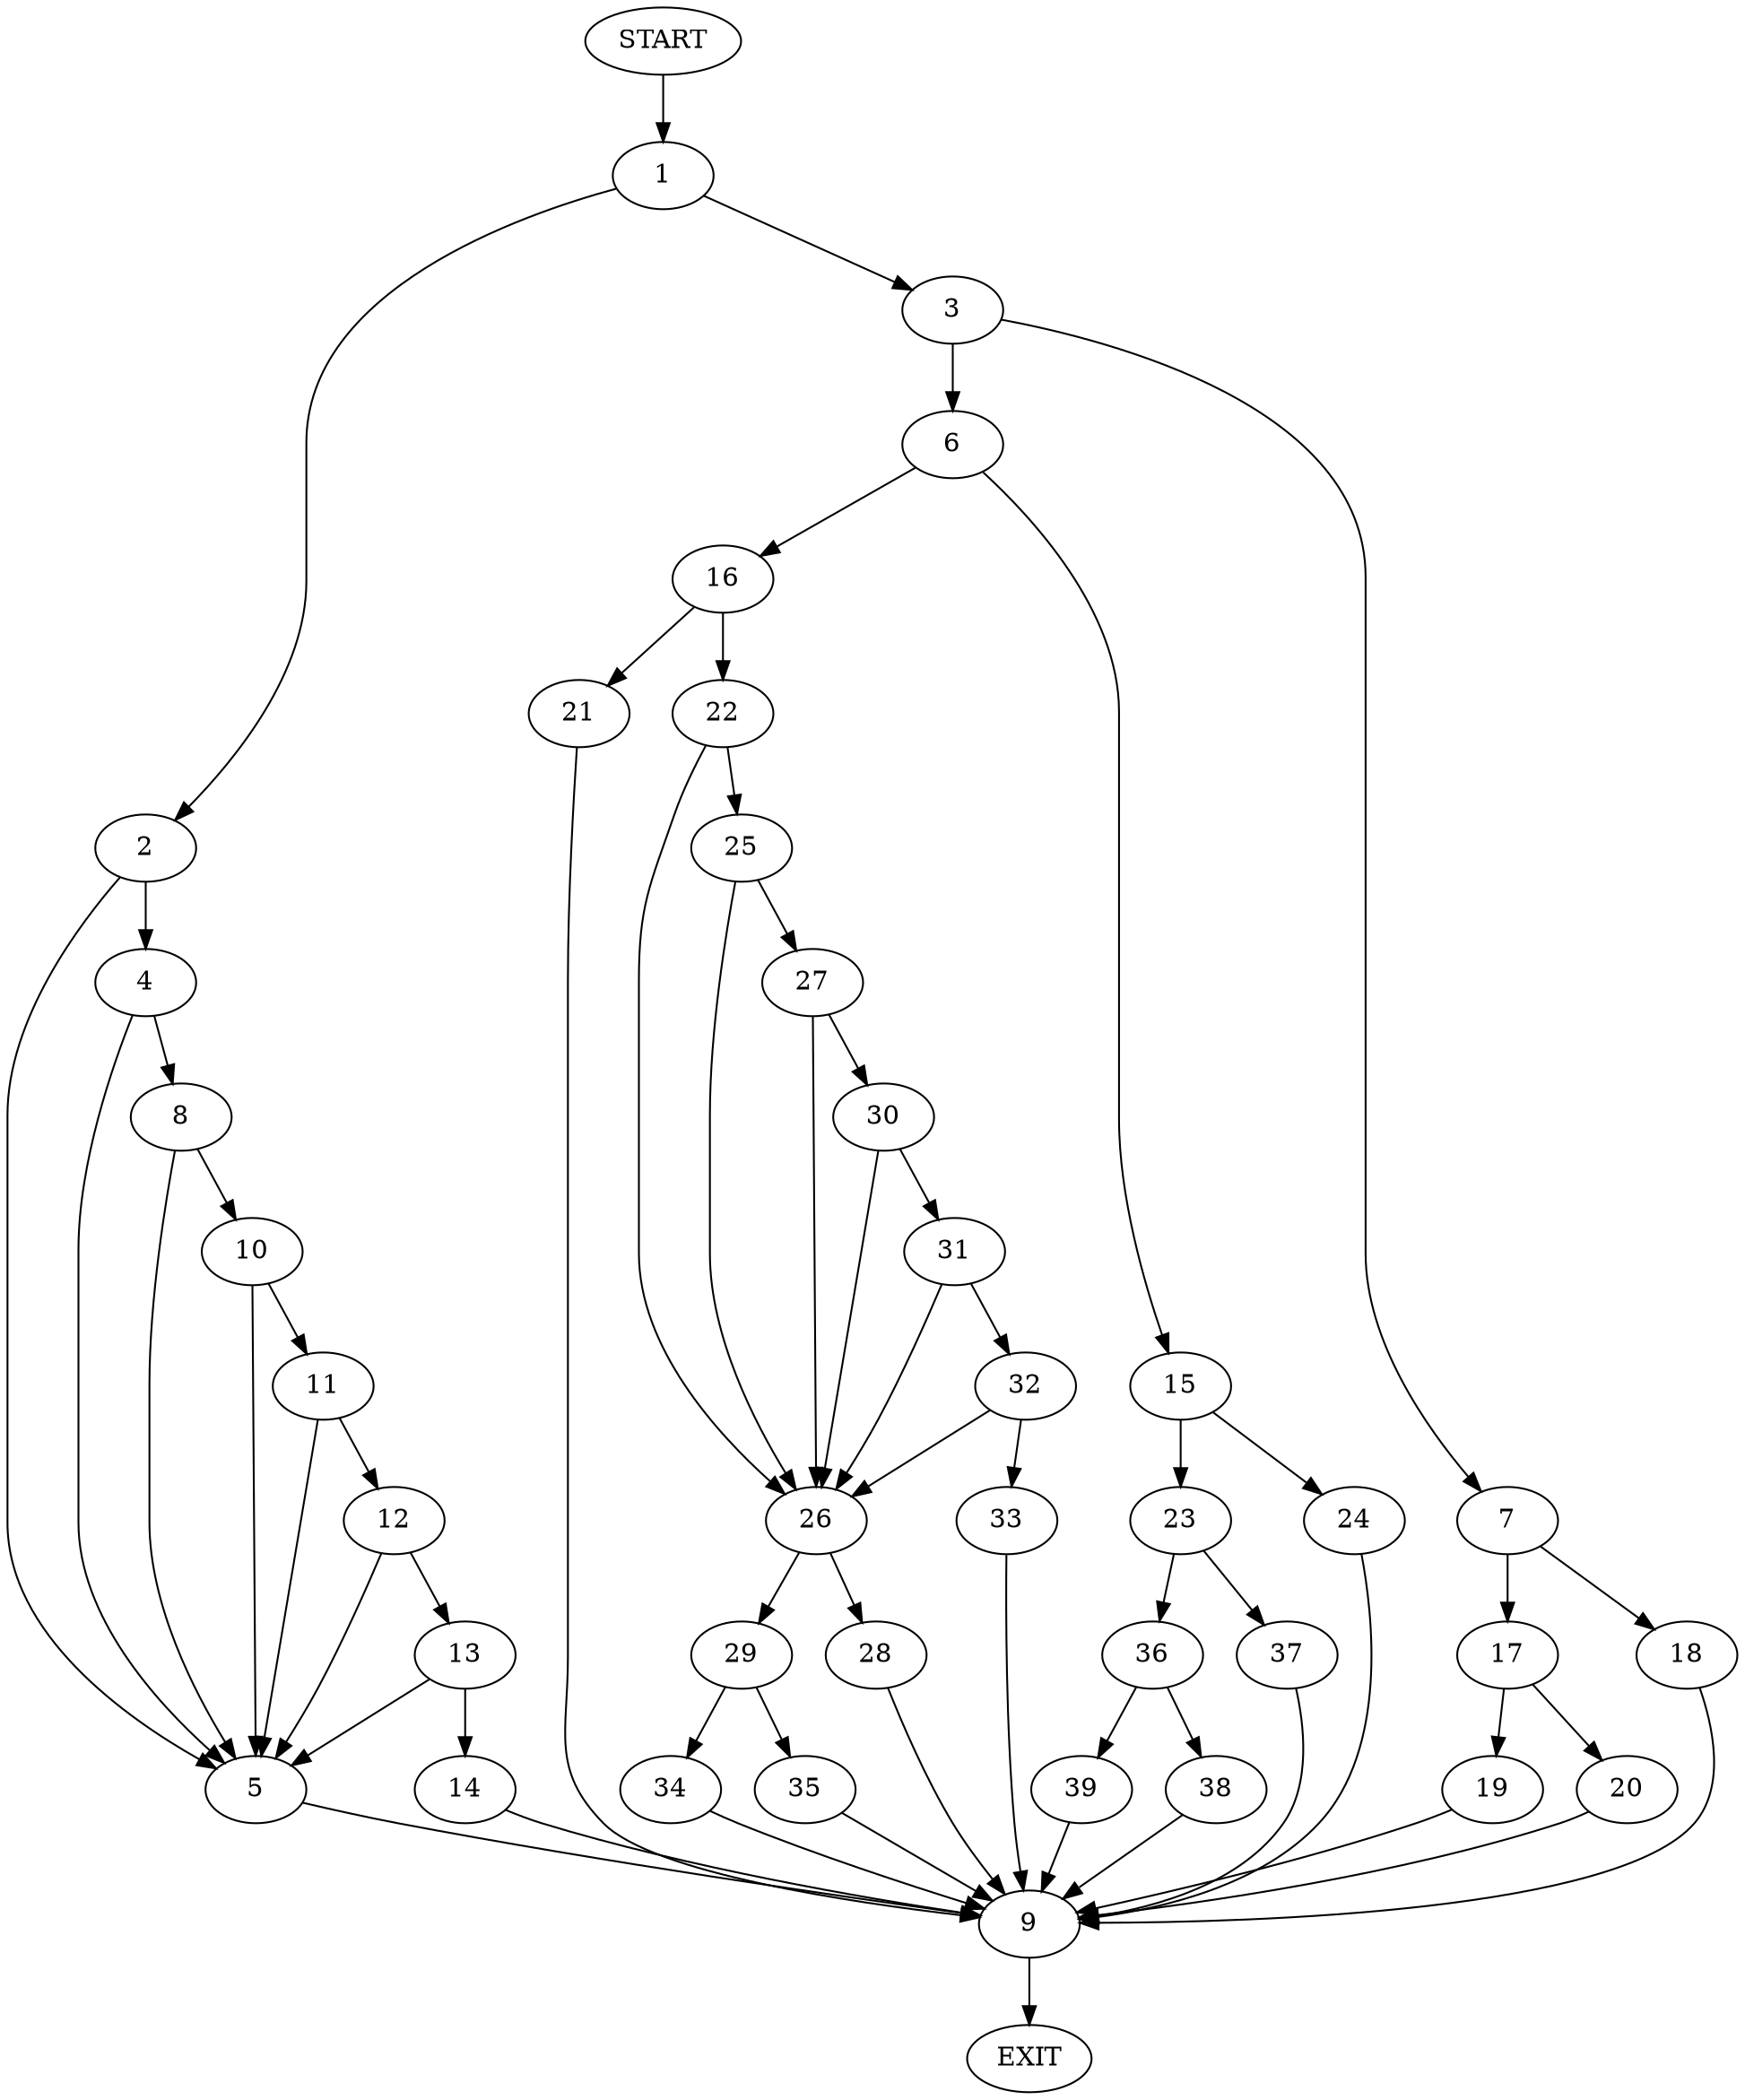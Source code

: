 digraph {
0 [label="START"]
40 [label="EXIT"]
0 -> 1
1 -> 2
1 -> 3
2 -> 4
2 -> 5
3 -> 6
3 -> 7
4 -> 5
4 -> 8
5 -> 9
8 -> 5
8 -> 10
10 -> 5
10 -> 11
11 -> 5
11 -> 12
12 -> 13
12 -> 5
13 -> 14
13 -> 5
14 -> 9
9 -> 40
6 -> 15
6 -> 16
7 -> 17
7 -> 18
17 -> 19
17 -> 20
18 -> 9
19 -> 9
20 -> 9
16 -> 21
16 -> 22
15 -> 23
15 -> 24
21 -> 9
22 -> 25
22 -> 26
25 -> 27
25 -> 26
26 -> 28
26 -> 29
27 -> 30
27 -> 26
30 -> 31
30 -> 26
31 -> 32
31 -> 26
32 -> 33
32 -> 26
33 -> 9
28 -> 9
29 -> 34
29 -> 35
35 -> 9
34 -> 9
23 -> 36
23 -> 37
24 -> 9
37 -> 9
36 -> 38
36 -> 39
39 -> 9
38 -> 9
}
